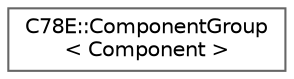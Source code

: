 digraph "Graphical Class Hierarchy"
{
 // LATEX_PDF_SIZE
  bgcolor="transparent";
  edge [fontname=Helvetica,fontsize=10,labelfontname=Helvetica,labelfontsize=10];
  node [fontname=Helvetica,fontsize=10,shape=box,height=0.2,width=0.4];
  rankdir="LR";
  Node0 [id="Node000000",label="C78E::ComponentGroup\l\< Component \>",height=0.2,width=0.4,color="grey40", fillcolor="white", style="filled",URL="$d1/d88/struct_c78_e_1_1_component_group.html",tooltip=" "];
}
